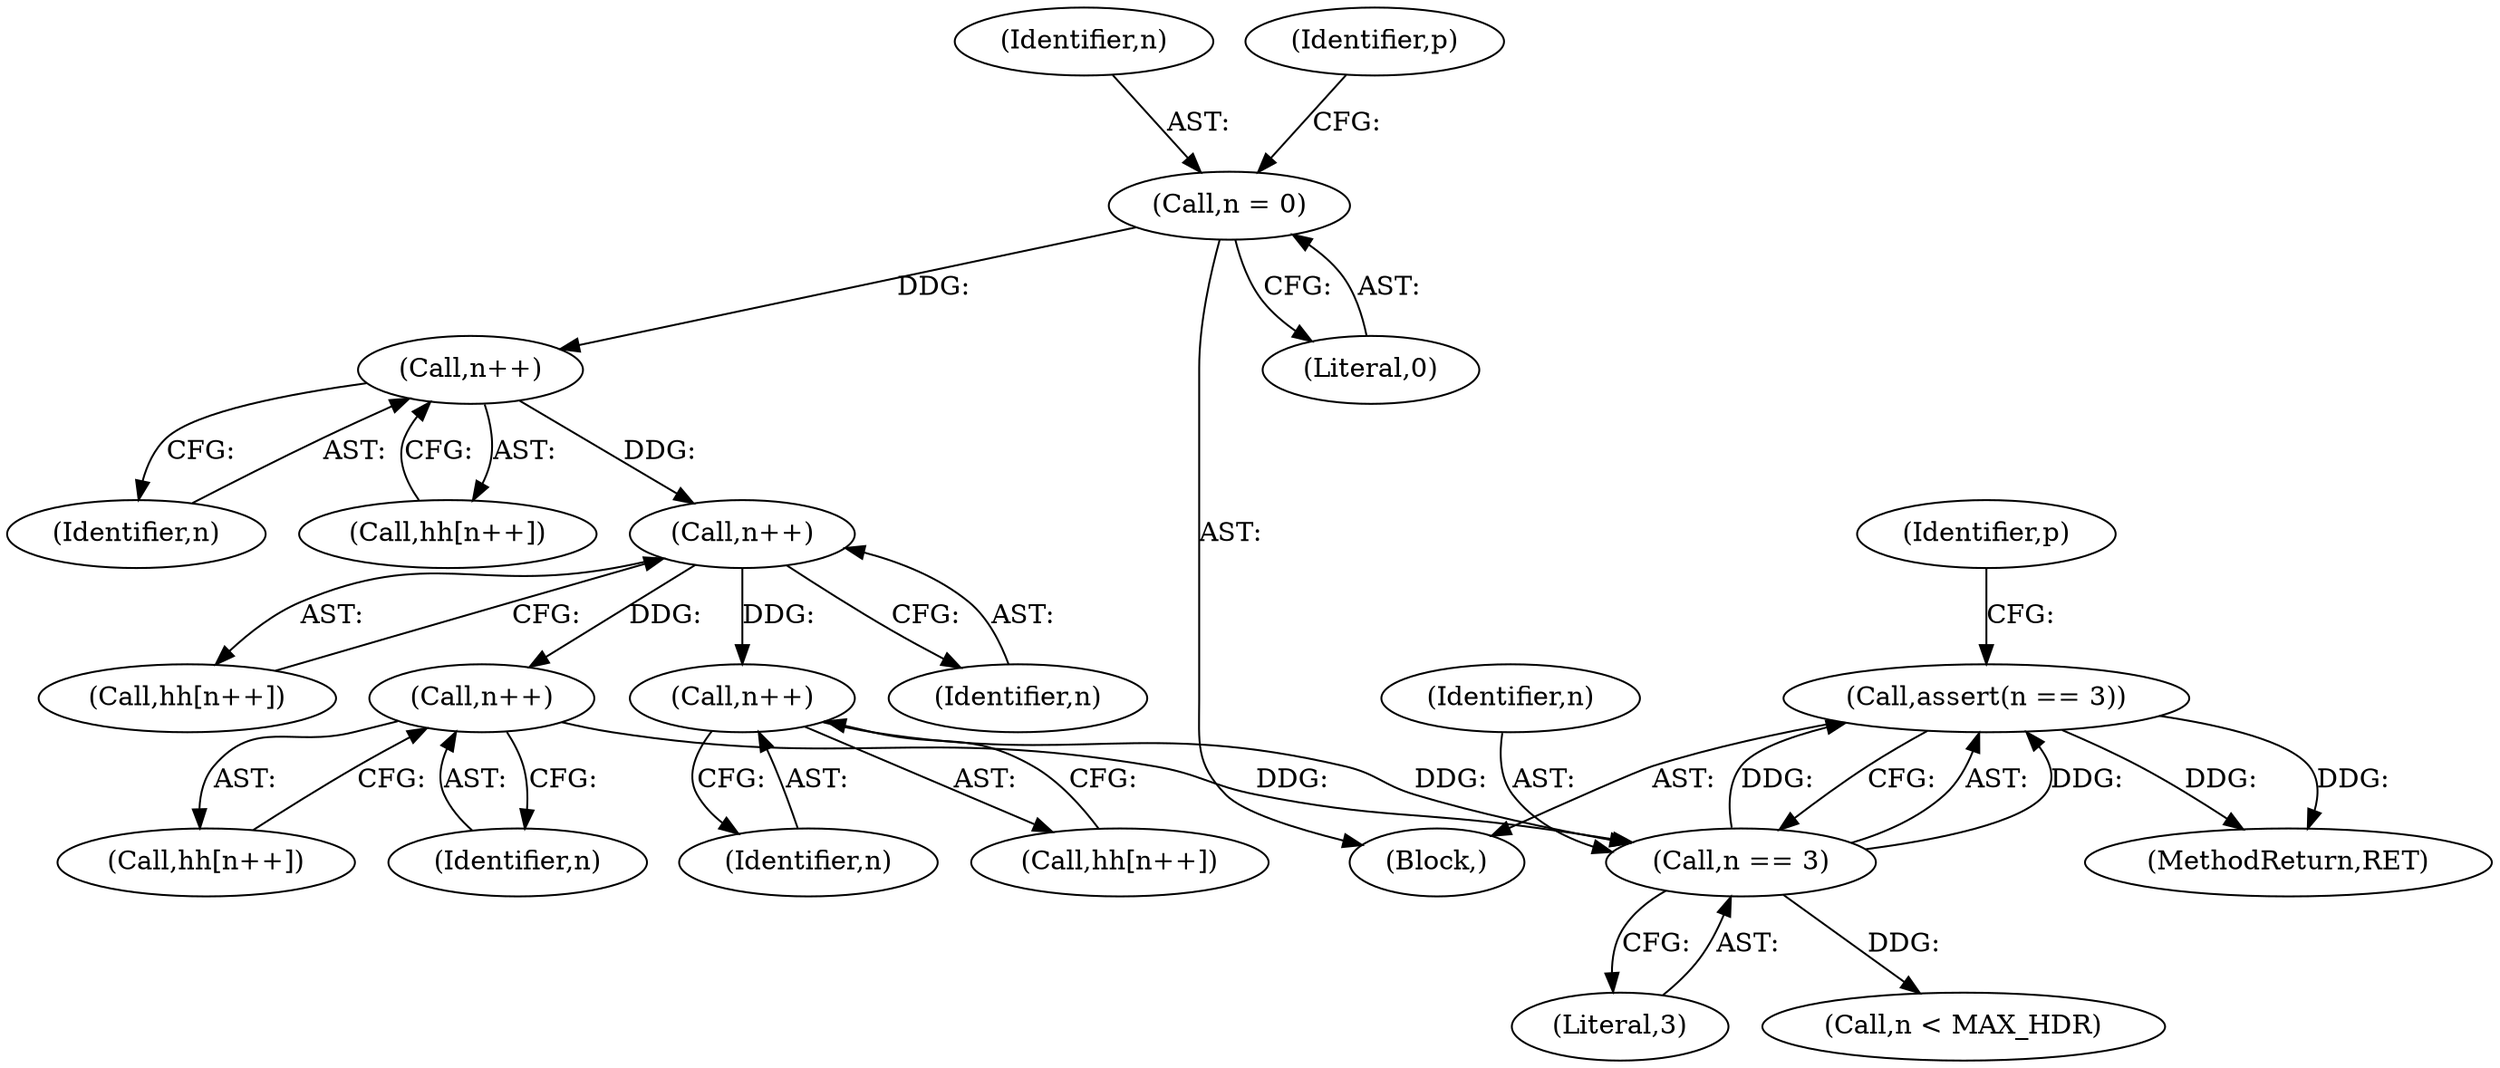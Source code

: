 digraph "0_Varnish-Cache_85e8468bec9416bd7e16b0d80cb820ecd2b330c3_2@API" {
"1000270" [label="(Call,assert(n == 3))"];
"1000271" [label="(Call,n == 3)"];
"1000219" [label="(Call,n++)"];
"1000201" [label="(Call,n++)"];
"1000167" [label="(Call,n++)"];
"1000150" [label="(Call,n = 0)"];
"1000249" [label="(Call,n++)"];
"1000270" [label="(Call,assert(n == 3))"];
"1000167" [label="(Call,n++)"];
"1000219" [label="(Call,n++)"];
"1000202" [label="(Identifier,n)"];
"1000108" [label="(Block,)"];
"1000151" [label="(Identifier,n)"];
"1000359" [label="(MethodReturn,RET)"];
"1000250" [label="(Identifier,n)"];
"1000277" [label="(Identifier,p)"];
"1000201" [label="(Call,n++)"];
"1000150" [label="(Call,n = 0)"];
"1000165" [label="(Call,hh[n++])"];
"1000199" [label="(Call,hh[n++])"];
"1000273" [label="(Literal,3)"];
"1000220" [label="(Identifier,n)"];
"1000217" [label="(Call,hh[n++])"];
"1000249" [label="(Call,n++)"];
"1000168" [label="(Identifier,n)"];
"1000271" [label="(Call,n == 3)"];
"1000272" [label="(Identifier,n)"];
"1000247" [label="(Call,hh[n++])"];
"1000154" [label="(Identifier,p)"];
"1000152" [label="(Literal,0)"];
"1000281" [label="(Call,n < MAX_HDR)"];
"1000270" -> "1000108"  [label="AST: "];
"1000270" -> "1000271"  [label="CFG: "];
"1000271" -> "1000270"  [label="AST: "];
"1000277" -> "1000270"  [label="CFG: "];
"1000270" -> "1000359"  [label="DDG: "];
"1000270" -> "1000359"  [label="DDG: "];
"1000271" -> "1000270"  [label="DDG: "];
"1000271" -> "1000270"  [label="DDG: "];
"1000271" -> "1000273"  [label="CFG: "];
"1000272" -> "1000271"  [label="AST: "];
"1000273" -> "1000271"  [label="AST: "];
"1000219" -> "1000271"  [label="DDG: "];
"1000249" -> "1000271"  [label="DDG: "];
"1000271" -> "1000281"  [label="DDG: "];
"1000219" -> "1000217"  [label="AST: "];
"1000219" -> "1000220"  [label="CFG: "];
"1000220" -> "1000219"  [label="AST: "];
"1000217" -> "1000219"  [label="CFG: "];
"1000201" -> "1000219"  [label="DDG: "];
"1000201" -> "1000199"  [label="AST: "];
"1000201" -> "1000202"  [label="CFG: "];
"1000202" -> "1000201"  [label="AST: "];
"1000199" -> "1000201"  [label="CFG: "];
"1000167" -> "1000201"  [label="DDG: "];
"1000201" -> "1000249"  [label="DDG: "];
"1000167" -> "1000165"  [label="AST: "];
"1000167" -> "1000168"  [label="CFG: "];
"1000168" -> "1000167"  [label="AST: "];
"1000165" -> "1000167"  [label="CFG: "];
"1000150" -> "1000167"  [label="DDG: "];
"1000150" -> "1000108"  [label="AST: "];
"1000150" -> "1000152"  [label="CFG: "];
"1000151" -> "1000150"  [label="AST: "];
"1000152" -> "1000150"  [label="AST: "];
"1000154" -> "1000150"  [label="CFG: "];
"1000249" -> "1000247"  [label="AST: "];
"1000249" -> "1000250"  [label="CFG: "];
"1000250" -> "1000249"  [label="AST: "];
"1000247" -> "1000249"  [label="CFG: "];
}
